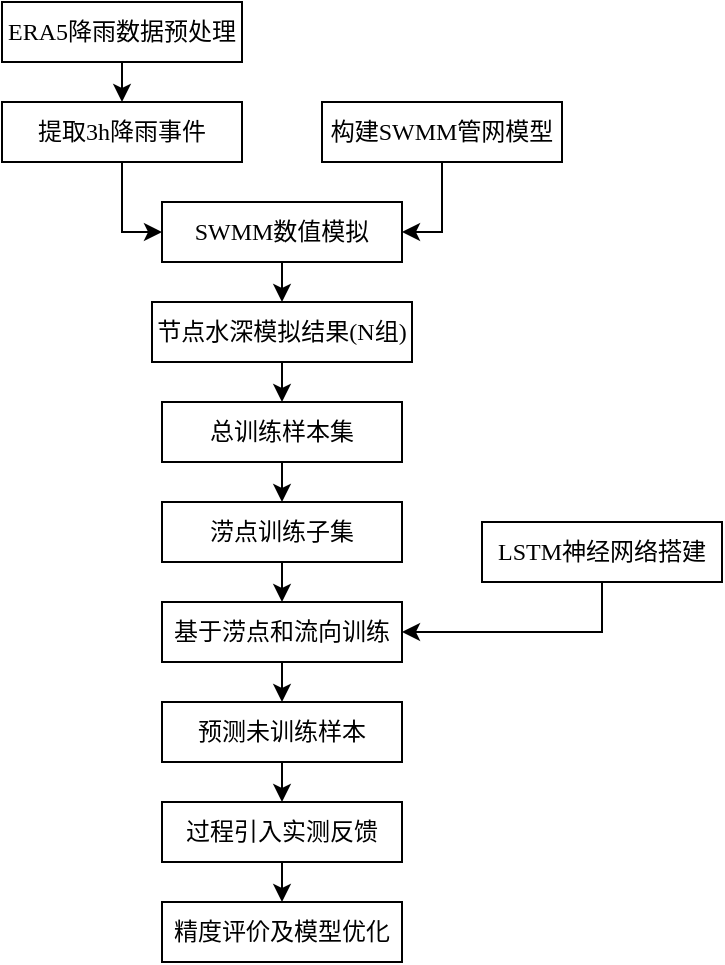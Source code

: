 <mxfile version="24.3.1" type="github">
  <diagram name="第 1 页" id="2Pb6b95sxBEwKU7SVahb">
    <mxGraphModel dx="1514" dy="857" grid="1" gridSize="10" guides="1" tooltips="1" connect="1" arrows="1" fold="1" page="1" pageScale="1" pageWidth="827" pageHeight="1169" math="0" shadow="0">
      <root>
        <mxCell id="0" />
        <mxCell id="1" parent="0" />
        <mxCell id="HphyZnqfw9ql_UfDrVzJ-6" style="edgeStyle=orthogonalEdgeStyle;rounded=0;orthogonalLoop=1;jettySize=auto;html=1;exitX=0.5;exitY=1;exitDx=0;exitDy=0;entryX=0.5;entryY=0;entryDx=0;entryDy=0;" edge="1" parent="1" source="HphyZnqfw9ql_UfDrVzJ-1" target="HphyZnqfw9ql_UfDrVzJ-2">
          <mxGeometry relative="1" as="geometry" />
        </mxCell>
        <mxCell id="HphyZnqfw9ql_UfDrVzJ-1" value="&lt;font face=&quot;Times New Roman&quot;&gt;ERA5降雨数据预处理&lt;/font&gt;" style="rounded=0;whiteSpace=wrap;html=1;" vertex="1" parent="1">
          <mxGeometry x="160" y="120" width="120" height="30" as="geometry" />
        </mxCell>
        <mxCell id="HphyZnqfw9ql_UfDrVzJ-7" style="edgeStyle=orthogonalEdgeStyle;rounded=0;orthogonalLoop=1;jettySize=auto;html=1;exitX=0.5;exitY=1;exitDx=0;exitDy=0;entryX=0;entryY=0.5;entryDx=0;entryDy=0;" edge="1" parent="1" source="HphyZnqfw9ql_UfDrVzJ-2" target="HphyZnqfw9ql_UfDrVzJ-4">
          <mxGeometry relative="1" as="geometry" />
        </mxCell>
        <mxCell id="HphyZnqfw9ql_UfDrVzJ-2" value="&lt;font face=&quot;Times New Roman&quot;&gt;提取3h降雨事件&lt;/font&gt;" style="rounded=0;whiteSpace=wrap;html=1;" vertex="1" parent="1">
          <mxGeometry x="160" y="170" width="120" height="30" as="geometry" />
        </mxCell>
        <mxCell id="HphyZnqfw9ql_UfDrVzJ-8" style="edgeStyle=orthogonalEdgeStyle;rounded=0;orthogonalLoop=1;jettySize=auto;html=1;exitX=0.5;exitY=1;exitDx=0;exitDy=0;entryX=1;entryY=0.5;entryDx=0;entryDy=0;" edge="1" parent="1" source="HphyZnqfw9ql_UfDrVzJ-3" target="HphyZnqfw9ql_UfDrVzJ-4">
          <mxGeometry relative="1" as="geometry" />
        </mxCell>
        <mxCell id="HphyZnqfw9ql_UfDrVzJ-3" value="&lt;font face=&quot;Times New Roman&quot;&gt;构建SWMM管网模型&lt;/font&gt;" style="rounded=0;whiteSpace=wrap;html=1;" vertex="1" parent="1">
          <mxGeometry x="320" y="170" width="120" height="30" as="geometry" />
        </mxCell>
        <mxCell id="HphyZnqfw9ql_UfDrVzJ-9" style="edgeStyle=orthogonalEdgeStyle;rounded=0;orthogonalLoop=1;jettySize=auto;html=1;exitX=0.5;exitY=1;exitDx=0;exitDy=0;entryX=0.5;entryY=0;entryDx=0;entryDy=0;" edge="1" parent="1" source="HphyZnqfw9ql_UfDrVzJ-4" target="HphyZnqfw9ql_UfDrVzJ-5">
          <mxGeometry relative="1" as="geometry" />
        </mxCell>
        <mxCell id="HphyZnqfw9ql_UfDrVzJ-4" value="&lt;font face=&quot;Times New Roman&quot;&gt;SWMM数值模拟&lt;/font&gt;" style="rounded=0;whiteSpace=wrap;html=1;" vertex="1" parent="1">
          <mxGeometry x="240" y="220" width="120" height="30" as="geometry" />
        </mxCell>
        <mxCell id="HphyZnqfw9ql_UfDrVzJ-11" style="edgeStyle=orthogonalEdgeStyle;rounded=0;orthogonalLoop=1;jettySize=auto;html=1;exitX=0.5;exitY=1;exitDx=0;exitDy=0;entryX=0.5;entryY=0;entryDx=0;entryDy=0;" edge="1" parent="1" source="HphyZnqfw9ql_UfDrVzJ-5" target="HphyZnqfw9ql_UfDrVzJ-10">
          <mxGeometry relative="1" as="geometry" />
        </mxCell>
        <mxCell id="HphyZnqfw9ql_UfDrVzJ-5" value="&lt;font face=&quot;Times New Roman&quot;&gt;节点水深模拟结果(N组)&lt;/font&gt;" style="rounded=0;whiteSpace=wrap;html=1;" vertex="1" parent="1">
          <mxGeometry x="235" y="270" width="130" height="30" as="geometry" />
        </mxCell>
        <mxCell id="HphyZnqfw9ql_UfDrVzJ-14" style="edgeStyle=orthogonalEdgeStyle;rounded=0;orthogonalLoop=1;jettySize=auto;html=1;exitX=0.5;exitY=1;exitDx=0;exitDy=0;entryX=0.5;entryY=0;entryDx=0;entryDy=0;" edge="1" parent="1" source="HphyZnqfw9ql_UfDrVzJ-10" target="HphyZnqfw9ql_UfDrVzJ-12">
          <mxGeometry relative="1" as="geometry" />
        </mxCell>
        <mxCell id="HphyZnqfw9ql_UfDrVzJ-10" value="&lt;font face=&quot;Times New Roman&quot;&gt;总训练样本集&lt;/font&gt;" style="rounded=0;whiteSpace=wrap;html=1;" vertex="1" parent="1">
          <mxGeometry x="240" y="320" width="120" height="30" as="geometry" />
        </mxCell>
        <mxCell id="HphyZnqfw9ql_UfDrVzJ-12" value="&lt;font face=&quot;Times New Roman&quot;&gt;涝点训练子集&lt;/font&gt;" style="rounded=0;whiteSpace=wrap;html=1;" vertex="1" parent="1">
          <mxGeometry x="240" y="370" width="120" height="30" as="geometry" />
        </mxCell>
        <mxCell id="HphyZnqfw9ql_UfDrVzJ-18" style="edgeStyle=orthogonalEdgeStyle;rounded=0;orthogonalLoop=1;jettySize=auto;html=1;exitX=0.5;exitY=1;exitDx=0;exitDy=0;entryX=1;entryY=0.5;entryDx=0;entryDy=0;" edge="1" parent="1" source="HphyZnqfw9ql_UfDrVzJ-13" target="HphyZnqfw9ql_UfDrVzJ-16">
          <mxGeometry relative="1" as="geometry" />
        </mxCell>
        <mxCell id="HphyZnqfw9ql_UfDrVzJ-13" value="&lt;font face=&quot;Times New Roman&quot;&gt;LSTM神经网络搭建&lt;/font&gt;" style="rounded=0;whiteSpace=wrap;html=1;" vertex="1" parent="1">
          <mxGeometry x="400" y="380" width="120" height="30" as="geometry" />
        </mxCell>
        <mxCell id="HphyZnqfw9ql_UfDrVzJ-17" value="" style="edgeStyle=orthogonalEdgeStyle;rounded=0;orthogonalLoop=1;jettySize=auto;html=1;exitX=0.5;exitY=1;exitDx=0;exitDy=0;entryX=0.5;entryY=0;entryDx=0;entryDy=0;" edge="1" parent="1" source="HphyZnqfw9ql_UfDrVzJ-12" target="HphyZnqfw9ql_UfDrVzJ-16">
          <mxGeometry relative="1" as="geometry">
            <mxPoint x="340" y="420" as="targetPoint" />
          </mxGeometry>
        </mxCell>
        <mxCell id="HphyZnqfw9ql_UfDrVzJ-20" style="edgeStyle=orthogonalEdgeStyle;rounded=0;orthogonalLoop=1;jettySize=auto;html=1;exitX=0.5;exitY=1;exitDx=0;exitDy=0;entryX=0.5;entryY=0;entryDx=0;entryDy=0;" edge="1" parent="1" source="HphyZnqfw9ql_UfDrVzJ-16" target="HphyZnqfw9ql_UfDrVzJ-19">
          <mxGeometry relative="1" as="geometry" />
        </mxCell>
        <mxCell id="HphyZnqfw9ql_UfDrVzJ-16" value="&lt;font face=&quot;Times New Roman&quot;&gt;基于涝点和流向训练&lt;/font&gt;" style="rounded=0;whiteSpace=wrap;html=1;" vertex="1" parent="1">
          <mxGeometry x="240" y="420" width="120" height="30" as="geometry" />
        </mxCell>
        <mxCell id="HphyZnqfw9ql_UfDrVzJ-23" style="edgeStyle=orthogonalEdgeStyle;rounded=0;orthogonalLoop=1;jettySize=auto;html=1;exitX=0.5;exitY=1;exitDx=0;exitDy=0;entryX=0.5;entryY=0;entryDx=0;entryDy=0;" edge="1" parent="1" source="HphyZnqfw9ql_UfDrVzJ-19" target="HphyZnqfw9ql_UfDrVzJ-21">
          <mxGeometry relative="1" as="geometry" />
        </mxCell>
        <mxCell id="HphyZnqfw9ql_UfDrVzJ-19" value="&lt;font face=&quot;Times New Roman&quot;&gt;预测未训练样本&lt;/font&gt;" style="rounded=0;whiteSpace=wrap;html=1;" vertex="1" parent="1">
          <mxGeometry x="240" y="470" width="120" height="30" as="geometry" />
        </mxCell>
        <mxCell id="HphyZnqfw9ql_UfDrVzJ-24" style="edgeStyle=orthogonalEdgeStyle;rounded=0;orthogonalLoop=1;jettySize=auto;html=1;exitX=0.5;exitY=1;exitDx=0;exitDy=0;entryX=0.5;entryY=0;entryDx=0;entryDy=0;" edge="1" parent="1" source="HphyZnqfw9ql_UfDrVzJ-21" target="HphyZnqfw9ql_UfDrVzJ-22">
          <mxGeometry relative="1" as="geometry" />
        </mxCell>
        <mxCell id="HphyZnqfw9ql_UfDrVzJ-21" value="&lt;font face=&quot;Times New Roman&quot;&gt;过程引入实测反馈&lt;/font&gt;&lt;span style=&quot;color: rgba(0, 0, 0, 0); font-family: monospace; font-size: 0px; text-align: start; text-wrap: nowrap;&quot;&gt;%3CmxGraphModel%3E%3Croot%3E%3CmxCell%20id%3D%220%22%2F%3E%3CmxCell%20id%3D%221%22%20parent%3D%220%22%2F%3E%3CmxCell%20id%3D%222%22%20value%3D%22%26lt%3Bfont%20face%3D%26quot%3BTimes%20New%20Roman%26quot%3B%26gt%3BSWMM%E6%95%B0%E5%80%BC%E6%A8%A1%E6%8B%9F%26lt%3B%2Ffont%26gt%3B%22%20style%3D%22rounded%3D0%3BwhiteSpace%3Dwrap%3Bhtml%3D1%3B%22%20vertex%3D%221%22%20parent%3D%221%22%3E%3CmxGeometry%20x%3D%22240%22%20y%3D%22220%22%20width%3D%22120%22%20height%3D%2230%22%20as%3D%22geometry%22%2F%3E%3C%2FmxCell%3E%3C%2Froot%3E%3C%2FmxGraphModel%3E&lt;/span&gt;" style="rounded=0;whiteSpace=wrap;html=1;" vertex="1" parent="1">
          <mxGeometry x="240" y="520" width="120" height="30" as="geometry" />
        </mxCell>
        <mxCell id="HphyZnqfw9ql_UfDrVzJ-22" value="&lt;font face=&quot;Times New Roman&quot;&gt;精度评价及模型优化&lt;/font&gt;" style="rounded=0;whiteSpace=wrap;html=1;" vertex="1" parent="1">
          <mxGeometry x="240" y="570" width="120" height="30" as="geometry" />
        </mxCell>
      </root>
    </mxGraphModel>
  </diagram>
</mxfile>
